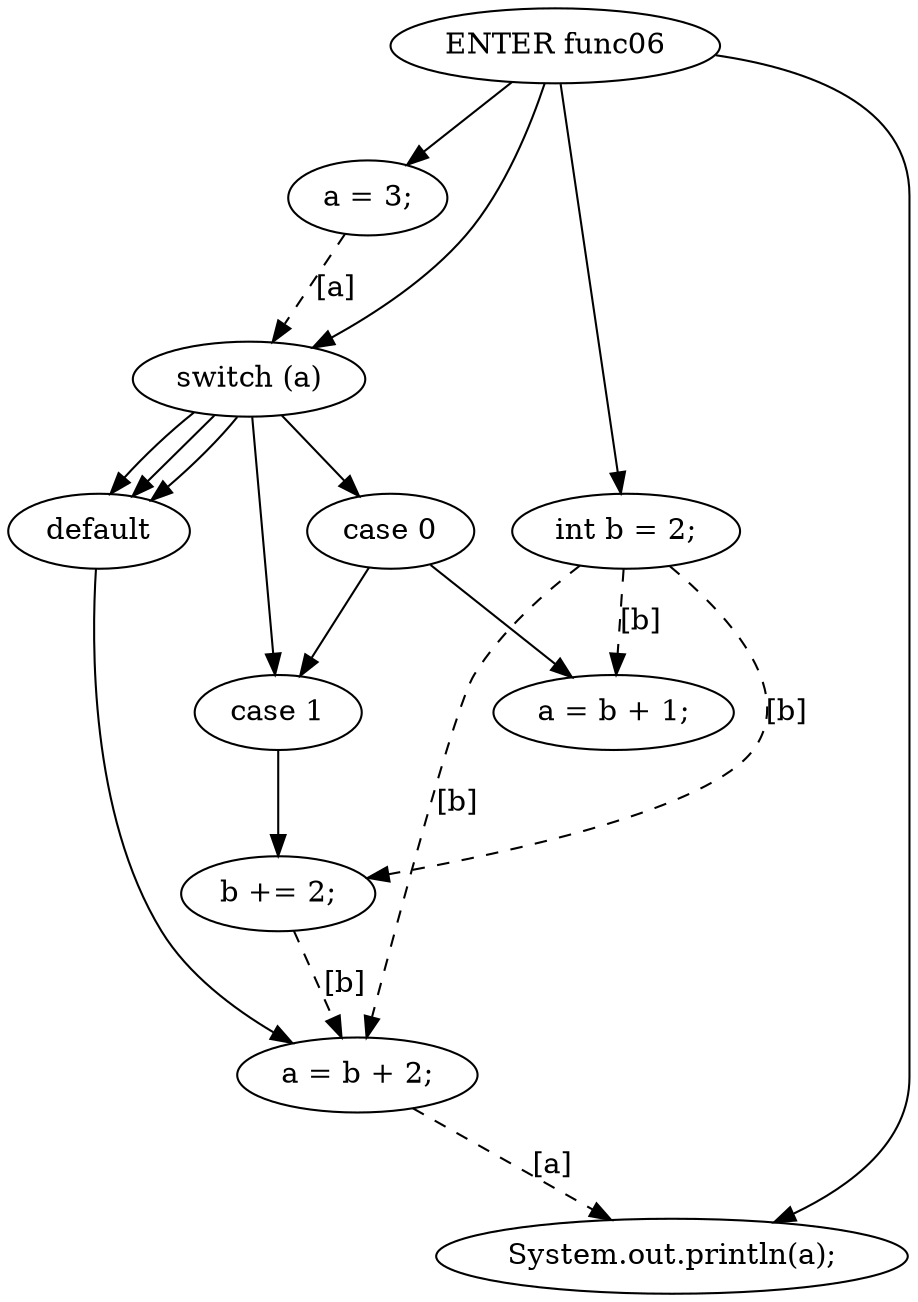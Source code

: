 digraph G {
  0 [ label="ENTER func06" ];
  2 [ label="a = 3;" ];
  3 [ label="int b = 2;" ];
  4 [ label="switch (a)" ];
  5 [ label="case 0" ];
  6 [ label="a = b + 1;" ];
  7 [ label="case 1" ];
  8 [ label="b += 2;" ];
  9 [ label="default" ];
  10 [ label="a = b + 2;" ];
  11 [ label="System.out.println(a);" ];
  2 -> 4 [ style="dashed" label="[a]" ];
  3 -> 6 [ style="dashed" label="[b]" ];
  3 -> 8 [ style="dashed" label="[b]" ];
  8 -> 10 [ style="dashed" label="[b]" ];
  3 -> 10 [ style="dashed" label="[b]" ];
  10 -> 11 [ style="dashed" label="[a]" ];
  0 -> 2 [ ];
  0 -> 3 [ ];
  0 -> 4 [ ];
  0 -> 11 [ ];
  4 -> 5 [ ];
  4 -> 9 [ ];
  5 -> 6 [ ];
  5 -> 7 [ ];
  4 -> 7 [ ];
  4 -> 9 [ ];
  7 -> 8 [ ];
  4 -> 9 [ ];
  9 -> 10 [ ];
}
